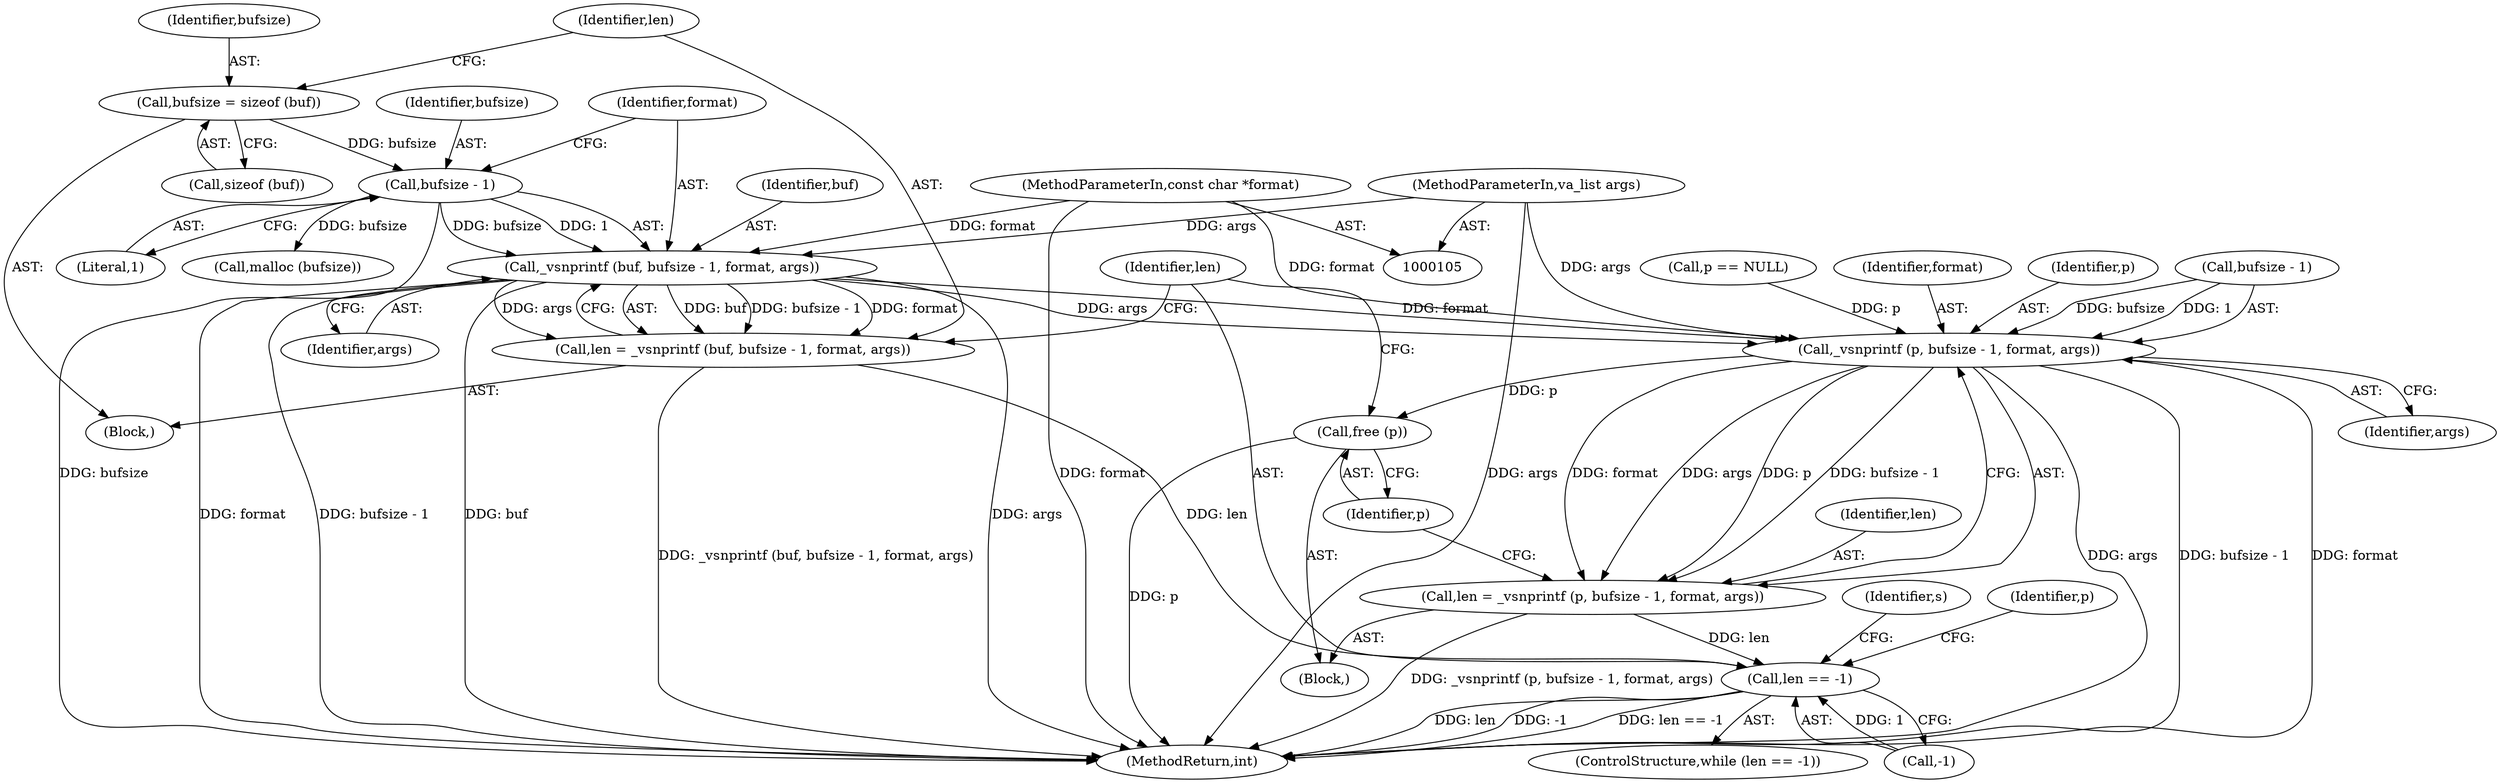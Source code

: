 digraph "1_dbus_954d75b2b64e4799f360d2a6bf9cff6d9fee37e7@API" {
"1000118" [label="(Call,_vsnprintf (buf, bufsize - 1, format, args))"];
"1000120" [label="(Call,bufsize - 1)"];
"1000112" [label="(Call,bufsize = sizeof (buf))"];
"1000106" [label="(MethodParameterIn,const char *format)"];
"1000107" [label="(MethodParameterIn,va_list args)"];
"1000116" [label="(Call,len = _vsnprintf (buf, bufsize - 1, format, args))"];
"1000126" [label="(Call,len == -1)"];
"1000151" [label="(Call,_vsnprintf (p, bufsize - 1, format, args))"];
"1000149" [label="(Call,len = _vsnprintf (p, bufsize - 1, format, args))"];
"1000158" [label="(Call,free (p))"];
"1000116" [label="(Call,len = _vsnprintf (buf, bufsize - 1, format, args))"];
"1000133" [label="(Call,malloc (bufsize))"];
"1000143" [label="(Call,p == NULL)"];
"1000124" [label="(Identifier,args)"];
"1000156" [label="(Identifier,format)"];
"1000114" [label="(Call,sizeof (buf))"];
"1000128" [label="(Call,-1)"];
"1000150" [label="(Identifier,len)"];
"1000118" [label="(Call,_vsnprintf (buf, bufsize - 1, format, args))"];
"1000123" [label="(Identifier,format)"];
"1000125" [label="(ControlStructure,while (len == -1))"];
"1000166" [label="(Identifier,s)"];
"1000152" [label="(Identifier,p)"];
"1000119" [label="(Identifier,buf)"];
"1000159" [label="(Identifier,p)"];
"1000120" [label="(Call,bufsize - 1)"];
"1000157" [label="(Identifier,args)"];
"1000127" [label="(Identifier,len)"];
"1000108" [label="(Block,)"];
"1000126" [label="(Call,len == -1)"];
"1000130" [label="(Block,)"];
"1000117" [label="(Identifier,len)"];
"1000107" [label="(MethodParameterIn,va_list args)"];
"1000106" [label="(MethodParameterIn,const char *format)"];
"1000121" [label="(Identifier,bufsize)"];
"1000112" [label="(Call,bufsize = sizeof (buf))"];
"1000158" [label="(Call,free (p))"];
"1000149" [label="(Call,len = _vsnprintf (p, bufsize - 1, format, args))"];
"1000113" [label="(Identifier,bufsize)"];
"1000153" [label="(Call,bufsize - 1)"];
"1000300" [label="(MethodReturn,int)"];
"1000132" [label="(Identifier,p)"];
"1000122" [label="(Literal,1)"];
"1000151" [label="(Call,_vsnprintf (p, bufsize - 1, format, args))"];
"1000118" -> "1000116"  [label="AST: "];
"1000118" -> "1000124"  [label="CFG: "];
"1000119" -> "1000118"  [label="AST: "];
"1000120" -> "1000118"  [label="AST: "];
"1000123" -> "1000118"  [label="AST: "];
"1000124" -> "1000118"  [label="AST: "];
"1000116" -> "1000118"  [label="CFG: "];
"1000118" -> "1000300"  [label="DDG: format"];
"1000118" -> "1000300"  [label="DDG: bufsize - 1"];
"1000118" -> "1000300"  [label="DDG: buf"];
"1000118" -> "1000300"  [label="DDG: args"];
"1000118" -> "1000116"  [label="DDG: buf"];
"1000118" -> "1000116"  [label="DDG: bufsize - 1"];
"1000118" -> "1000116"  [label="DDG: format"];
"1000118" -> "1000116"  [label="DDG: args"];
"1000120" -> "1000118"  [label="DDG: bufsize"];
"1000120" -> "1000118"  [label="DDG: 1"];
"1000106" -> "1000118"  [label="DDG: format"];
"1000107" -> "1000118"  [label="DDG: args"];
"1000118" -> "1000151"  [label="DDG: format"];
"1000118" -> "1000151"  [label="DDG: args"];
"1000120" -> "1000122"  [label="CFG: "];
"1000121" -> "1000120"  [label="AST: "];
"1000122" -> "1000120"  [label="AST: "];
"1000123" -> "1000120"  [label="CFG: "];
"1000120" -> "1000300"  [label="DDG: bufsize"];
"1000112" -> "1000120"  [label="DDG: bufsize"];
"1000120" -> "1000133"  [label="DDG: bufsize"];
"1000112" -> "1000108"  [label="AST: "];
"1000112" -> "1000114"  [label="CFG: "];
"1000113" -> "1000112"  [label="AST: "];
"1000114" -> "1000112"  [label="AST: "];
"1000117" -> "1000112"  [label="CFG: "];
"1000106" -> "1000105"  [label="AST: "];
"1000106" -> "1000300"  [label="DDG: format"];
"1000106" -> "1000151"  [label="DDG: format"];
"1000107" -> "1000105"  [label="AST: "];
"1000107" -> "1000300"  [label="DDG: args"];
"1000107" -> "1000151"  [label="DDG: args"];
"1000116" -> "1000108"  [label="AST: "];
"1000117" -> "1000116"  [label="AST: "];
"1000127" -> "1000116"  [label="CFG: "];
"1000116" -> "1000300"  [label="DDG: _vsnprintf (buf, bufsize - 1, format, args)"];
"1000116" -> "1000126"  [label="DDG: len"];
"1000126" -> "1000125"  [label="AST: "];
"1000126" -> "1000128"  [label="CFG: "];
"1000127" -> "1000126"  [label="AST: "];
"1000128" -> "1000126"  [label="AST: "];
"1000132" -> "1000126"  [label="CFG: "];
"1000166" -> "1000126"  [label="CFG: "];
"1000126" -> "1000300"  [label="DDG: len == -1"];
"1000126" -> "1000300"  [label="DDG: len"];
"1000126" -> "1000300"  [label="DDG: -1"];
"1000149" -> "1000126"  [label="DDG: len"];
"1000128" -> "1000126"  [label="DDG: 1"];
"1000151" -> "1000149"  [label="AST: "];
"1000151" -> "1000157"  [label="CFG: "];
"1000152" -> "1000151"  [label="AST: "];
"1000153" -> "1000151"  [label="AST: "];
"1000156" -> "1000151"  [label="AST: "];
"1000157" -> "1000151"  [label="AST: "];
"1000149" -> "1000151"  [label="CFG: "];
"1000151" -> "1000300"  [label="DDG: args"];
"1000151" -> "1000300"  [label="DDG: bufsize - 1"];
"1000151" -> "1000300"  [label="DDG: format"];
"1000151" -> "1000149"  [label="DDG: p"];
"1000151" -> "1000149"  [label="DDG: bufsize - 1"];
"1000151" -> "1000149"  [label="DDG: format"];
"1000151" -> "1000149"  [label="DDG: args"];
"1000143" -> "1000151"  [label="DDG: p"];
"1000153" -> "1000151"  [label="DDG: bufsize"];
"1000153" -> "1000151"  [label="DDG: 1"];
"1000151" -> "1000158"  [label="DDG: p"];
"1000149" -> "1000130"  [label="AST: "];
"1000150" -> "1000149"  [label="AST: "];
"1000159" -> "1000149"  [label="CFG: "];
"1000149" -> "1000300"  [label="DDG: _vsnprintf (p, bufsize - 1, format, args)"];
"1000158" -> "1000130"  [label="AST: "];
"1000158" -> "1000159"  [label="CFG: "];
"1000159" -> "1000158"  [label="AST: "];
"1000127" -> "1000158"  [label="CFG: "];
"1000158" -> "1000300"  [label="DDG: p"];
}
